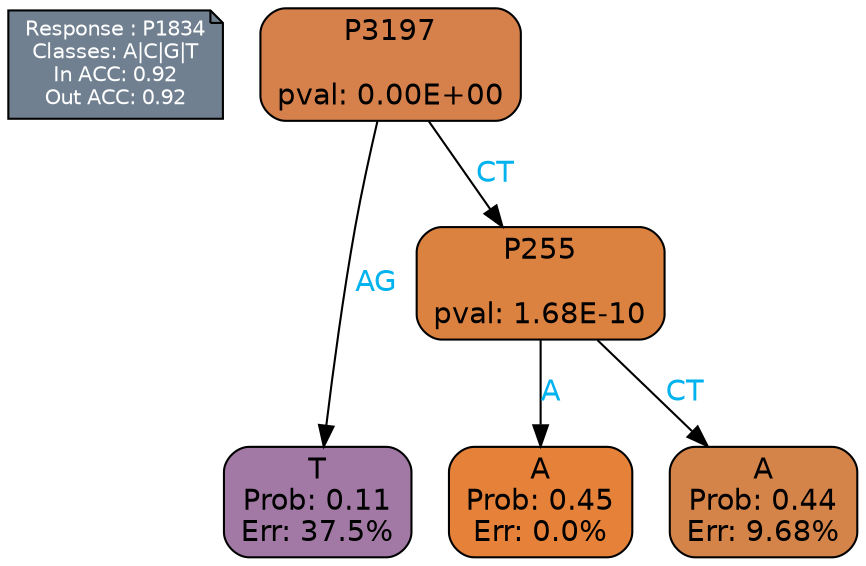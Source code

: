 digraph Tree {
node [shape=box, style="filled, rounded", color="black", fontname=helvetica] ;
graph [ranksep=equally, splines=polylines, bgcolor=transparent, dpi=600] ;
edge [fontname=helvetica] ;
LEGEND [label="Response : P1834
Classes: A|C|G|T
In ACC: 0.92
Out ACC: 0.92
",shape=note,align=left,style=filled,fillcolor="slategray",fontcolor="white",fontsize=10];1 [label="P3197

pval: 0.00E+00", fillcolor="#d6814c"] ;
2 [label="T
Prob: 0.11
Err: 37.5%", fillcolor="#a179a4"] ;
3 [label="P255

pval: 1.68E-10", fillcolor="#dc8241"] ;
4 [label="A
Prob: 0.45
Err: 0.0%", fillcolor="#e58139"] ;
5 [label="A
Prob: 0.44
Err: 9.68%", fillcolor="#d48349"] ;
1 -> 2 [label="AG",fontcolor=deepskyblue2] ;
1 -> 3 [label="CT",fontcolor=deepskyblue2] ;
3 -> 4 [label="A",fontcolor=deepskyblue2] ;
3 -> 5 [label="CT",fontcolor=deepskyblue2] ;
{rank = same; 2;4;5;}{rank = same; LEGEND;1;}}